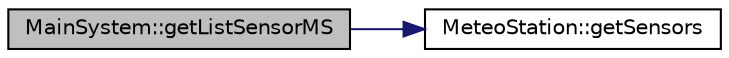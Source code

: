 digraph "MainSystem::getListSensorMS"
{
 // LATEX_PDF_SIZE
  edge [fontname="Helvetica",fontsize="10",labelfontname="Helvetica",labelfontsize="10"];
  node [fontname="Helvetica",fontsize="10",shape=record];
  rankdir="LR";
  Node1 [label="MainSystem::getListSensorMS",height=0.2,width=0.4,color="black", fillcolor="grey75", style="filled", fontcolor="black",tooltip=" "];
  Node1 -> Node2 [color="midnightblue",fontsize="10",style="solid",fontname="Helvetica"];
  Node2 [label="MeteoStation::getSensors",height=0.2,width=0.4,color="black", fillcolor="white", style="filled",URL="$class_meteo_station.html#add8d3d86bc0e325242ad3cb4ea84c600",tooltip=" "];
}
